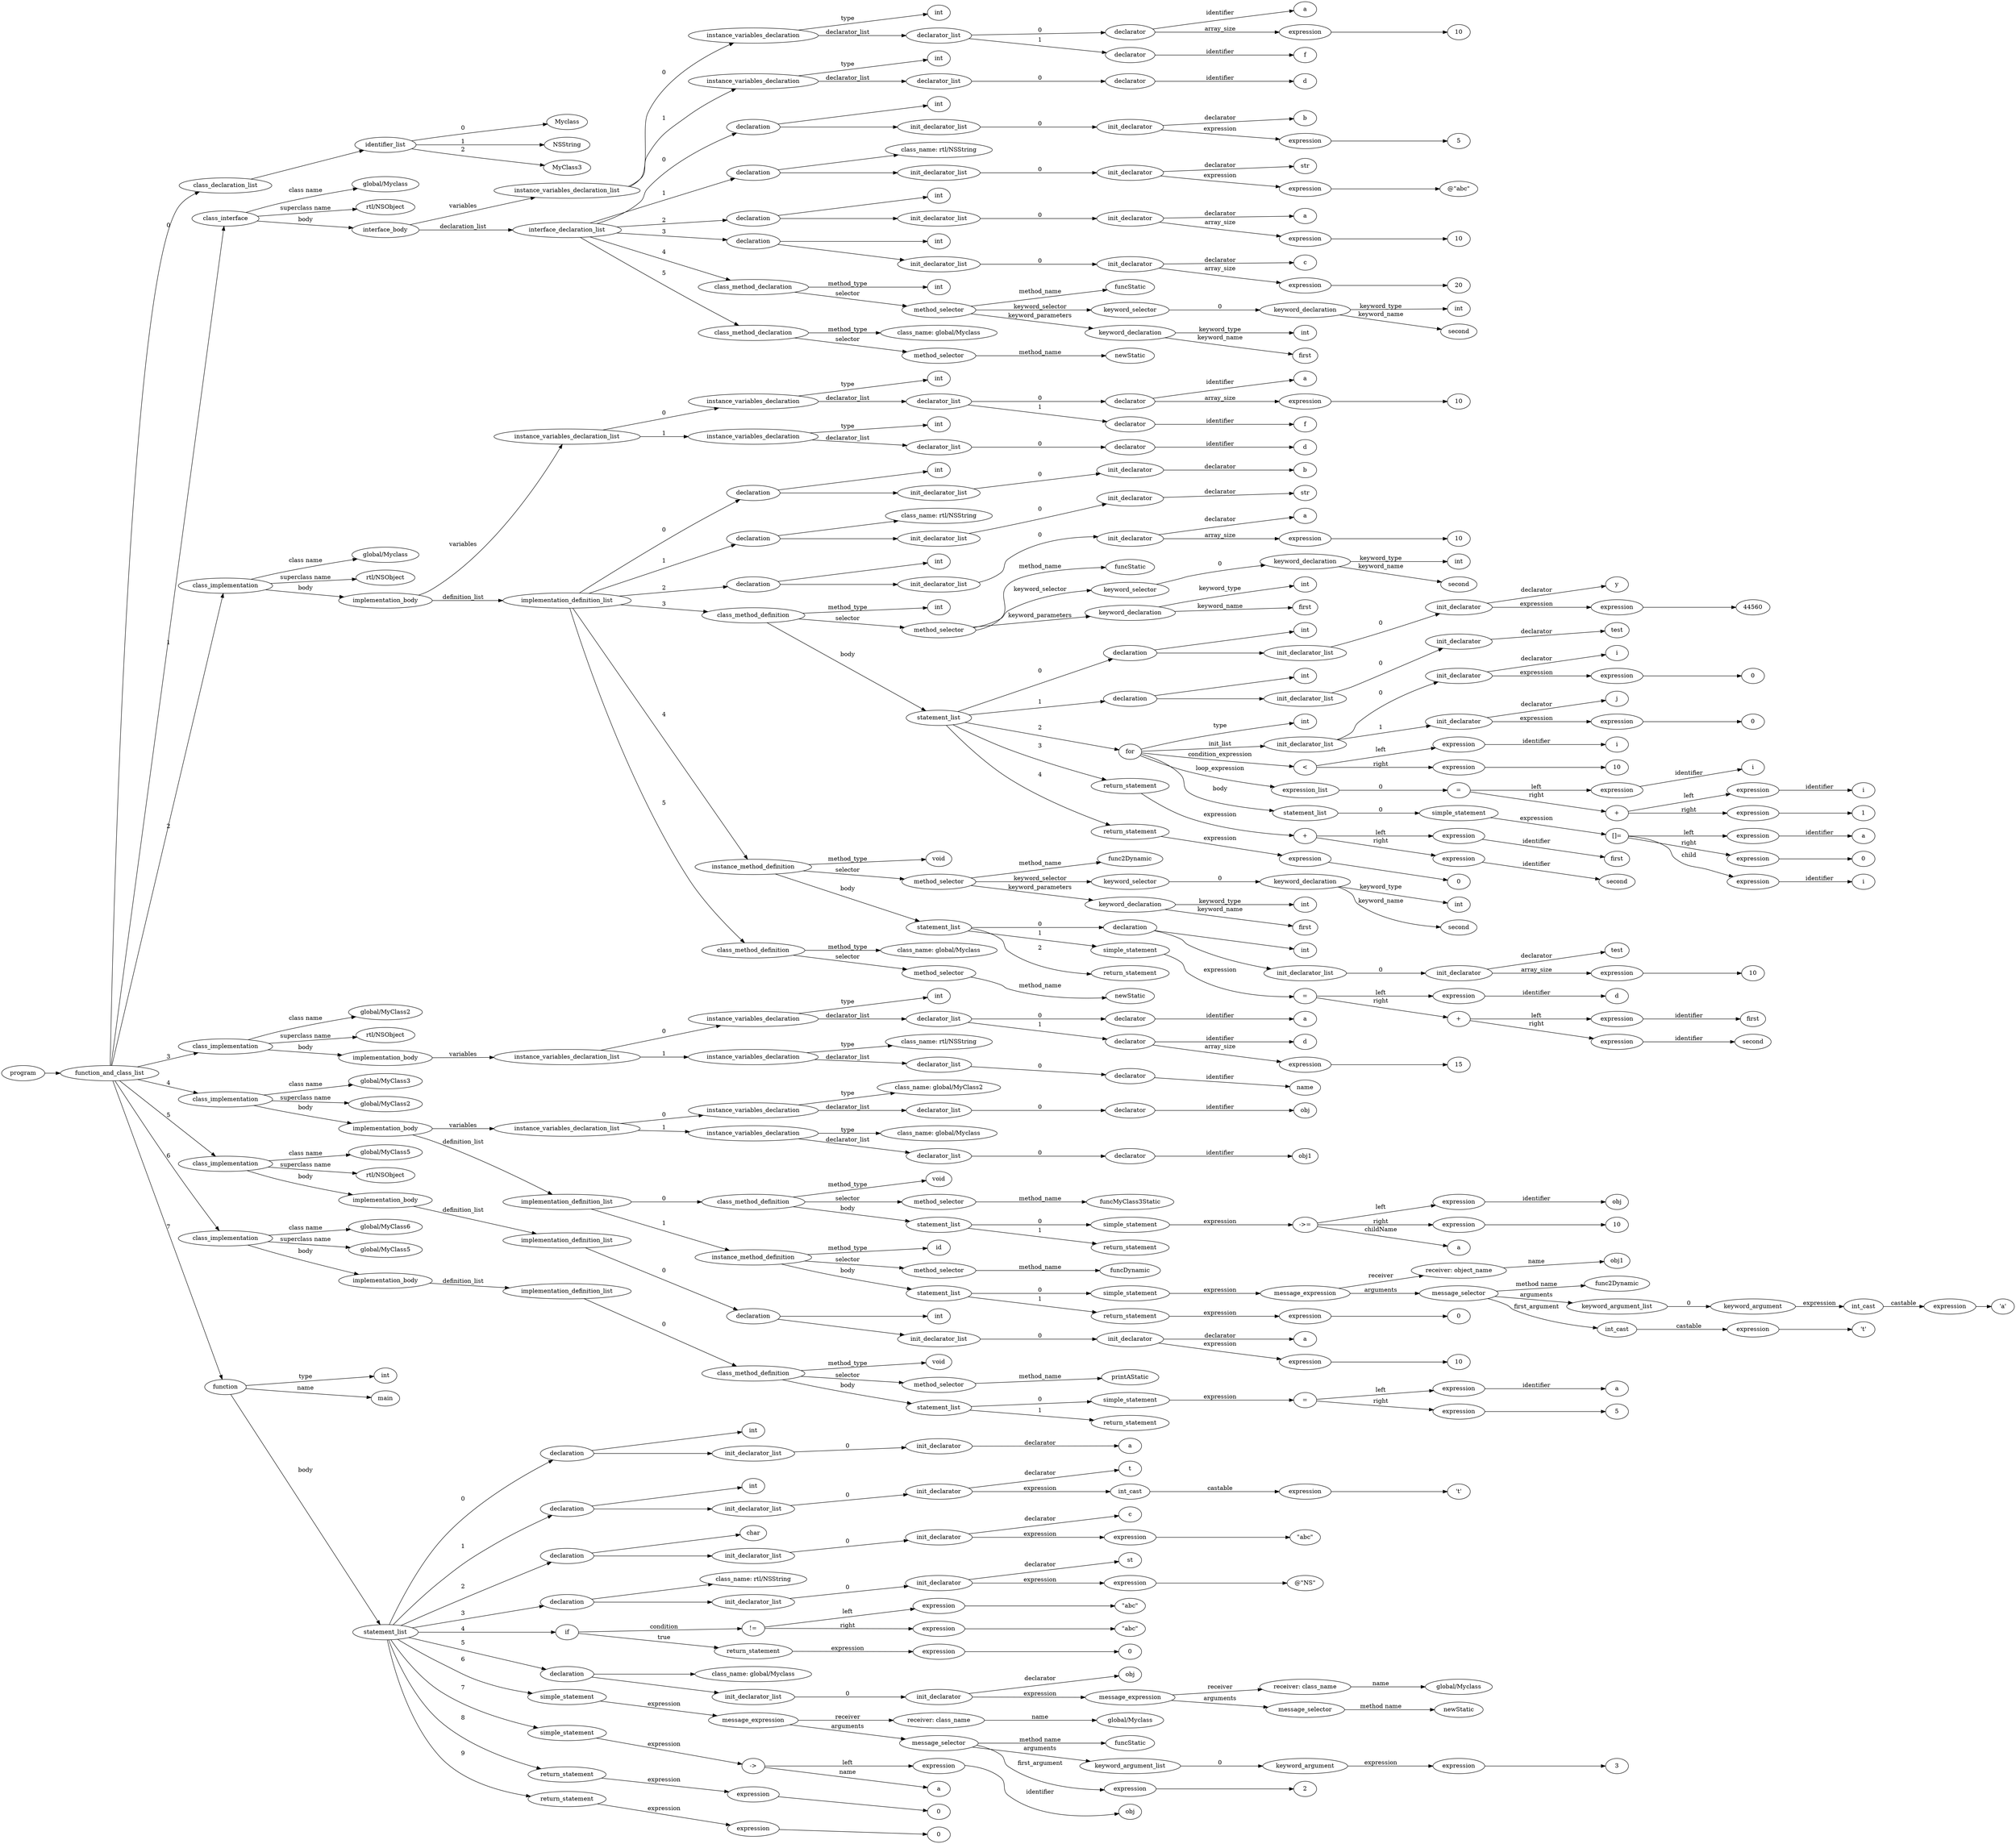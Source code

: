 digraph ObjectiveC { rankdir="LR";
284[label="program"];
284->2;
2[label="function_and_class_list"];
2->1[label="0"];
1[label="class_declaration_list"];
1->0;
0[label="identifier_list"];
0.0 [label="Myclass"];
0->0.0 [label="0"];
0.1 [label="NSString"];
0->0.1 [label="1"];
0.2 [label="MyClass3"];
0->0.2 [label="2"];
2->52[label="1"];
52[label="class_interface"];
52.1 [label="global/Myclass"];
52->52.1 [label="class name"];
52.2 [label="rtl/NSObject"];
52->52.2 [label="superclass name"];
52->51[label="body"];
51[label="interface_body"];
51->10[label="variables"];
10[label="instance_variables_declaration_list"];
10->9[label="0"];
9[label="instance_variables_declaration"];
9->3[label="type"];
3[label="int"];
9->7[label="declarator_list"];
7[label="declarator_list"];
7->6[label="0"];
6[label="declarator"];
6.1 [label="a"];
6->6.1[label="identifier"];
6->5[label="array_size"];
5[label="expression"];
5->4;
4[label="10"];
7->8[label="1"];
8[label="declarator"];
8.1 [label="f"];
8->8.1[label="identifier"];
10->14[label="1"];
14[label="instance_variables_declaration"];
14->11[label="type"];
11[label="int"];
14->13[label="declarator_list"];
13[label="declarator_list"];
13->12[label="0"];
12[label="declarator"];
12.1 [label="d"];
12->12.1[label="identifier"];
51->21[label="declaration_list"];
21[label="interface_declaration_list"];
21->20[label="0"];
20[label="declaration"];
20->15;
15[label="int"];
20->19;
19[label="init_declarator_list"];
19->18[label="0"];
18[label="init_declarator"];
18.1 [label="b"];
18->18.1[label="declarator"];
18->17[label="expression"];
17[label="expression"];
17->16;
16[label="5"];
21->27[label="1"];
27[label="declaration"];
27->26;
26[label="class_name: rtl/NSString"];
27->25;
25[label="init_declarator_list"];
25->24[label="0"];
24[label="init_declarator"];
24.1 [label="str"];
24->24.1[label="declarator"];
24->23[label="expression"];
23[label="expression"];
23->22;
22[label=<@"abc">];
21->33[label="2"];
33[label="declaration"];
33->28;
28[label="int"];
33->32;
32[label="init_declarator_list"];
32->31[label="0"];
31[label="init_declarator"];
31.1 [label="a"];
31->31.1[label="declarator"];
31->30[label="array_size"];
30[label="expression"];
30->29;
29[label="10"];
21->39[label="3"];
39[label="declaration"];
39->34;
34[label="int"];
39->38;
38[label="init_declarator_list"];
38->37[label="0"];
37[label="init_declarator"];
37.1 [label="c"];
37->37.1[label="declarator"];
37->36[label="array_size"];
36[label="expression"];
36->35;
35[label="20"];
21->47[label="4"];
47[label="class_method_declaration"];
47->40[label="method_type"];
40[label="int"];
47->46[label="selector"];
46[label="method_selector"];
46->46.1 [label="method_name"];
46.1 [label="funcStatic"];
46->45[label="keyword_selector"];
45[label="keyword_selector"];
45->44[label="0"];
44[label="keyword_declaration"];
44->43[label="keyword_type"];
43[label="int"];
44->44.2 [label="keyword_name"];
44.2 [label="second"];
46->42[label="keyword_parameters"];
42[label="keyword_declaration"];
42->41[label="keyword_type"];
41[label="int"];
42->42.2 [label="keyword_name"];
42.2 [label="first"];
21->50[label="5"];
50[label="class_method_declaration"];
50->48[label="method_type"];
48[label="class_name: global/Myclass"];
50->49[label="selector"];
49[label="method_selector"];
49->49.1 [label="method_name"];
49.1 [label="newStatic"];
2->156[label="2"];
156[label="class_implementation"];
156.1 [label="global/Myclass"];
156->156.1 [label="class name"];
156.2 [label="rtl/NSObject"];
156->156.2 [label="superclass name"];
156->155[label="body"];
155[label="implementation_body"];
155->60[label="variables"];
60[label="instance_variables_declaration_list"];
60->59[label="0"];
59[label="instance_variables_declaration"];
59->53[label="type"];
53[label="int"];
59->57[label="declarator_list"];
57[label="declarator_list"];
57->56[label="0"];
56[label="declarator"];
56.1 [label="a"];
56->56.1[label="identifier"];
56->55[label="array_size"];
55[label="expression"];
55->54;
54[label="10"];
57->58[label="1"];
58[label="declarator"];
58.1 [label="f"];
58->58.1[label="identifier"];
60->64[label="1"];
64[label="instance_variables_declaration"];
64->61[label="type"];
61[label="int"];
64->63[label="declarator_list"];
63[label="declarator_list"];
63->62[label="0"];
62[label="declarator"];
62.1 [label="d"];
62->62.1[label="identifier"];
155->69[label="definition_list"];
69[label="implementation_definition_list"];
69->68[label="0"];
68[label="declaration"];
68->65;
65[label="int"];
68->67;
67[label="init_declarator_list"];
67->66[label="0"];
66[label="init_declarator"];
66.1 [label="b"];
66->66.1[label="declarator"];
69->73[label="1"];
73[label="declaration"];
73->72;
72[label="class_name: rtl/NSString"];
73->71;
71[label="init_declarator_list"];
71->70[label="0"];
70[label="init_declarator"];
70.1 [label="str"];
70->70.1[label="declarator"];
69->79[label="2"];
79[label="declaration"];
79->74;
74[label="int"];
79->78;
78[label="init_declarator_list"];
78->77[label="0"];
77[label="init_declarator"];
77.1 [label="a"];
77->77.1[label="declarator"];
77->76[label="array_size"];
76[label="expression"];
76->75;
75[label="10"];
69->130[label="3"];
130[label="class_method_definition"];
130->80[label="method_type"];
80[label="int"];
130->86[label="selector"];
86[label="method_selector"];
86->86.1 [label="method_name"];
86.1 [label="funcStatic"];
86->85[label="keyword_selector"];
85[label="keyword_selector"];
85->84[label="0"];
84[label="keyword_declaration"];
84->83[label="keyword_type"];
83[label="int"];
84->84.2 [label="keyword_name"];
84.2 [label="second"];
86->82[label="keyword_parameters"];
82[label="keyword_declaration"];
82->81[label="keyword_type"];
81[label="int"];
82->82.2 [label="keyword_name"];
82.2 [label="first"];
130->93[label="body"];
93[label="statement_list"];
93->92[label="0"];
92[label="declaration"];
92->87;
87[label="int"];
92->91;
91[label="init_declarator_list"];
91->90[label="0"];
90[label="init_declarator"];
90.1 [label="y"];
90->90.1[label="declarator"];
90->89[label="expression"];
89[label="expression"];
89->88;
88[label="44560"];
93->97[label="1"];
97[label="declaration"];
97->94;
94[label="int"];
97->96;
96[label="init_declarator_list"];
96->95[label="0"];
95[label="init_declarator"];
95.1 [label="test"];
95->95.1[label="declarator"];
93->125[label="2"];
125[label="for"];
125->98[label="type"];
98[label="int"];
125->102[label="init_list"];
102[label="init_declarator_list"];
102->101[label="0"];
101[label="init_declarator"];
101.1 [label="i"];
101->101.1[label="declarator"];
101->100[label="expression"];
100[label="expression"];
100->99;
99[label="0"];
102->105[label="1"];
105[label="init_declarator"];
105.1 [label="j"];
105->105.1[label="declarator"];
105->104[label="expression"];
104[label="expression"];
104->103;
103[label="0"];
125->109[label="condition_expression"];
109[label="expression"];
109[label="<"];
109->106[label="left"];
106[label="expression"];
106->106.1 [label="identifier"];106.1[label="i"];
109->108[label="right"];
108[label="expression"];
108->107;
107[label="10"];
125->116[label="loop_expression"];
116[label="expression_list"];
116->115[label="0"];
115[label="expression"];
115[label="="];
115->110[label="left"];
110[label="expression"];
110->110.1 [label="identifier"];110.1[label="i"];
115->114[label="right"];
114[label="expression"];
114[label="+"];
114->111[label="left"];
111[label="expression"];
111->111.1 [label="identifier"];111.1[label="i"];
114->113[label="right"];
113[label="expression"];
113->112;
112[label="1"];
125->124[label="body"];
124[label="statement_list"];
124->123[label="0"];
123[label="simple_statement"];
123->122[label="expression"];
122[label="expression"];
122[label="[]="];
122->117[label="left"];
117[label="expression"];
117->117.1 [label="identifier"];117.1[label="a"];
122->121[label="right"];
121[label="expression"];
121->120;
120[label="0"];
122->118[label="child"];
118[label="expression"];
118->118.1 [label="identifier"];118.1[label="i"];
93->129[label="3"];
129[label="return_statement"];
129->128[label="expression"];
128[label="expression"];
128[label="+"];
128->126[label="left"];
126[label="expression"];
126->126.1 [label="identifier"];126.1[label="first"];
128->127[label="right"];
127[label="expression"];
127->127.1 [label="identifier"];127.1[label="second"];
93->306[label="4"];
306[label="return_statement"];
306->305[label="expression"];
305[label="expression"];
305->304;
304[label="0"];
69->151[label="4"];
151[label="instance_method_definition"];
151->150[label="method_type"];
150[label="void"];
151->136[label="selector"];
136[label="method_selector"];
136->136.1 [label="method_name"];
136.1 [label="func2Dynamic"];
136->135[label="keyword_selector"];
135[label="keyword_selector"];
135->134[label="0"];
134[label="keyword_declaration"];
134->133[label="keyword_type"];
133[label="int"];
134->134.2 [label="keyword_name"];
134.2 [label="second"];
136->132[label="keyword_parameters"];
132[label="keyword_declaration"];
132->131[label="keyword_type"];
131[label="int"];
132->132.2 [label="keyword_name"];
132.2 [label="first"];
151->143[label="body"];
143[label="statement_list"];
143->142[label="0"];
142[label="declaration"];
142->137;
137[label="int"];
142->141;
141[label="init_declarator_list"];
141->140[label="0"];
140[label="init_declarator"];
140.1 [label="test"];
140->140.1[label="declarator"];
140->139[label="array_size"];
139[label="expression"];
139->138;
138[label="10"];
143->149[label="1"];
149[label="simple_statement"];
149->148[label="expression"];
148[label="expression"];
148[label="="];
148->144[label="left"];
144[label="expression"];
144->144.1 [label="identifier"];144.1[label="d"];
148->147[label="right"];
147[label="expression"];
147[label="+"];
147->145[label="left"];
145[label="expression"];
145->145.1 [label="identifier"];145.1[label="first"];
147->146[label="right"];
146[label="expression"];
146->146.1 [label="identifier"];146.1[label="second"];
143->303[label="2"];
303[label="return_statement"];
69->154[label="5"];
154[label="class_method_definition"];
154->152[label="method_type"];
152[label="class_name: global/Myclass"];
154->153[label="selector"];
153[label="method_selector"];
153->153.1 [label="method_name"];
153.1 [label="newStatic"];
2->170[label="3"];
170[label="class_implementation"];
170.1 [label="global/MyClass2"];
170->170.1 [label="class name"];
170.2 [label="rtl/NSObject"];
170->170.2 [label="superclass name"];
170->169[label="body"];
169[label="implementation_body"];
169->164[label="variables"];
164[label="instance_variables_declaration_list"];
164->163[label="0"];
163[label="instance_variables_declaration"];
163->157[label="type"];
157[label="int"];
163->159[label="declarator_list"];
159[label="declarator_list"];
159->158[label="0"];
158[label="declarator"];
158.1 [label="a"];
158->158.1[label="identifier"];
159->162[label="1"];
162[label="declarator"];
162.1 [label="d"];
162->162.1[label="identifier"];
162->161[label="array_size"];
161[label="expression"];
161->160;
160[label="15"];
164->168[label="1"];
168[label="instance_variables_declaration"];
168->167[label="type"];
167[label="class_name: rtl/NSString"];
168->166[label="declarator_list"];
166[label="declarator_list"];
166->165[label="0"];
165[label="declarator"];
165.1 [label="name"];
165->165.1[label="identifier"];
2->205[label="4"];
205[label="class_implementation"];
205.1 [label="global/MyClass3"];
205->205.1 [label="class name"];
205.2 [label="global/MyClass2"];
205->205.2 [label="superclass name"];
205->204[label="body"];
204[label="implementation_body"];
204->175[label="variables"];
175[label="instance_variables_declaration_list"];
175->174[label="0"];
174[label="instance_variables_declaration"];
174->173[label="type"];
173[label="class_name: global/MyClass2"];
174->172[label="declarator_list"];
172[label="declarator_list"];
172->171[label="0"];
171[label="declarator"];
171.1 [label="obj"];
171->171.1[label="identifier"];
175->179[label="1"];
179[label="instance_variables_declaration"];
179->178[label="type"];
178[label="class_name: global/Myclass"];
179->177[label="declarator_list"];
177[label="declarator_list"];
177->176[label="0"];
176[label="declarator"];
176.1 [label="obj1"];
176->176.1[label="identifier"];
204->190[label="definition_list"];
190[label="implementation_definition_list"];
190->189[label="0"];
189[label="class_method_definition"];
189->188[label="method_type"];
188[label="void"];
189->180[label="selector"];
180[label="method_selector"];
180->180.1 [label="method_name"];
180.1 [label="funcMyClass3Static"];
189->187[label="body"];
187[label="statement_list"];
187->186[label="0"];
186[label="simple_statement"];
186->185[label="expression"];
185[label="expression"];
185[label="->="];
185->181[label="left"];
181[label="expression"];
181->181.1 [label="identifier"];181.1[label="obj"];
185->184[label="right"];
184[label="expression"];
184->183;
183[label="10"];
185.1 [label="a"];
185->185.1 [label="childName"];
187->301[label="1"];
301[label="return_statement"];
190->203[label="1"];
203[label="instance_method_definition"];
203->295[label="method_type"];
295[label="id"];
203->191[label="selector"];
191[label="method_selector"];
191->191.1 [label="method_name"];
191.1 [label="funcDynamic"];
203->202[label="body"];
202[label="statement_list"];
202->201[label="0"];
201[label="simple_statement"];
201->200[label="expression"];
200[label="expression"];
200[label="message_expression"];
200->192[label="receiver"];
192[label="receiver: object_name"];
192.1 [label="obj1"];
192->192.1 [label="name"];
200->199[label="arguments"];
199[label="message_selector"];
199.1 [label="func2Dynamic"];
199->199.1 [label="method name"]; 
199->198[label="arguments"];
198[label="keyword_argument_list"];
198->197[label="0"];
197[label="keyword_argument"];
197->297[label="expression"];
297[label="expression"];
297[label="int_cast"];
297->196[label="castable"];
196[label="expression"];
196->195;
195[label=<'a'>];
199->296[label="first_argument"];
296[label="expression"];
296[label="int_cast"];
296->194[label="castable"];
194[label="expression"];
194->193;
193[label=<'t'>];
202->300[label="1"];
300[label="return_statement"];
300->299[label="expression"];
299[label="expression"];
299->298;
298[label="0"];
2->214[label="5"];
214[label="class_implementation"];
214.1 [label="global/MyClass5"];
214->214.1 [label="class name"];
214.2 [label="rtl/NSObject"];
214->214.2 [label="superclass name"];
214->213[label="body"];
213[label="implementation_body"];
213->212[label="definition_list"];
212[label="implementation_definition_list"];
212->211[label="0"];
211[label="declaration"];
211->206;
206[label="int"];
211->210;
210[label="init_declarator_list"];
210->209[label="0"];
209[label="init_declarator"];
209.1 [label="a"];
209->209.1[label="declarator"];
209->208[label="expression"];
208[label="expression"];
208->207;
207[label="10"];
2->226[label="6"];
226[label="class_implementation"];
226.1 [label="global/MyClass6"];
226->226.1 [label="class name"];
226.2 [label="global/MyClass5"];
226->226.2 [label="superclass name"];
226->225[label="body"];
225[label="implementation_body"];
225->224[label="definition_list"];
224[label="implementation_definition_list"];
224->223[label="0"];
223[label="class_method_definition"];
223->222[label="method_type"];
222[label="void"];
223->215[label="selector"];
215[label="method_selector"];
215->215.1 [label="method_name"];
215.1 [label="printAStatic"];
223->221[label="body"];
221[label="statement_list"];
221->220[label="0"];
220[label="simple_statement"];
220->219[label="expression"];
219[label="expression"];
219[label="="];
219->216[label="left"];
216[label="expression"];
216->216.1 [label="identifier"];216.1[label="a"];
219->218[label="right"];
218[label="expression"];
218->217;
217[label="5"];
221->302[label="1"];
302[label="return_statement"];
2->283[label="7"];
283[label="function"];
283->227[label="type"];
227[label="int"];
283->283.1 [label="name"];
283.1 [label="main"];
283->232[label="body"];
232[label="statement_list"];
232->231[label="0"];
231[label="declaration"];
231->228;
228[label="int"];
231->230;
230[label="init_declarator_list"];
230->229[label="0"];
229[label="init_declarator"];
229.1 [label="a"];
229->229.1[label="declarator"];
232->238[label="1"];
238[label="declaration"];
238->233;
233[label="int"];
238->237;
237[label="init_declarator_list"];
237->236[label="0"];
236[label="init_declarator"];
236.1 [label="t"];
236->236.1[label="declarator"];
236->307[label="expression"];
307[label="expression"];
307[label="int_cast"];
307->235[label="castable"];
235[label="expression"];
235->234;
234[label=<'t'>];
232->244[label="2"];
244[label="declaration"];
244->239;
239[label="char"];
244->243;
243[label="init_declarator_list"];
243->242[label="0"];
242[label="init_declarator"];
242.1 [label="c"];
242->242.1[label="declarator"];
242->241[label="expression"];
241[label="expression"];
241->240;
240[label=<"abc">];
232->250[label="3"];
250[label="declaration"];
250->249;
249[label="class_name: rtl/NSString"];
250->248;
248[label="init_declarator_list"];
248->247[label="0"];
247[label="init_declarator"];
247.1 [label="st"];
247->247.1[label="declarator"];
247->246[label="expression"];
246[label="expression"];
246->245;
245[label=<@"NS">];
232->259[label="4"];
259[label="if"];
259->255[label="condition"];
255[label="expression"];
255[label="!="];
255->252[label="left"];
252[label="expression"];
252->251;
251[label=<"abc">];
255->254[label="right"];
254[label="expression"];
254->253;
253[label=<"abc">];
259->258[label="true"];
258[label="return_statement"];
258->257[label="expression"];
257[label="expression"];
257->256;
256[label="0"];
232->266[label="5"];
266[label="declaration"];
266->265;
265[label="class_name: global/Myclass"];
266->264;
264[label="init_declarator_list"];
264->263[label="0"];
263[label="init_declarator"];
263.1 [label="obj"];
263->263.1[label="declarator"];
263->262[label="expression"];
262[label="expression"];
262[label="message_expression"];
262->260[label="receiver"];
260[label="receiver: class_name"];
260.1 [label="global/Myclass"];
260->260.1 [label="name"];
262->261[label="arguments"];
261[label="message_selector"];
261.1 [label="newStatic"];
261->261.1 [label="method name"]; 
232->276[label="6"];
276[label="simple_statement"];
276->275[label="expression"];
275[label="expression"];
275[label="message_expression"];
275->267[label="receiver"];
267[label="receiver: class_name"];
267.1 [label="global/Myclass"];
267->267.1 [label="name"];
275->274[label="arguments"];
274[label="message_selector"];
274.1 [label="funcStatic"];
274->274.1 [label="method name"]; 
274->273[label="arguments"];
273[label="keyword_argument_list"];
273->272[label="0"];
272[label="keyword_argument"];
272->271[label="expression"];
271[label="expression"];
271->270;
270[label="3"];
274->269[label="first_argument"];
269[label="expression"];
269->268;
268[label="2"];
232->279[label="7"];
279[label="simple_statement"];
279->278[label="expression"];
278[label="expression"];
278[label="->"];
278->277[label="left"];
277[label="expression"];
277->277.1 [label="identifier"];277.1[label="obj"];
278.1 [label="a"];
278->278.1 [label="name"];
232->282[label="8"];
282[label="return_statement"];
282->281[label="expression"];
281[label="expression"];
281->280;
280[label="0"];
232->316[label="9"];
316[label="return_statement"];
316->315[label="expression"];
315[label="expression"];
315->314;
314[label="0"];
}
